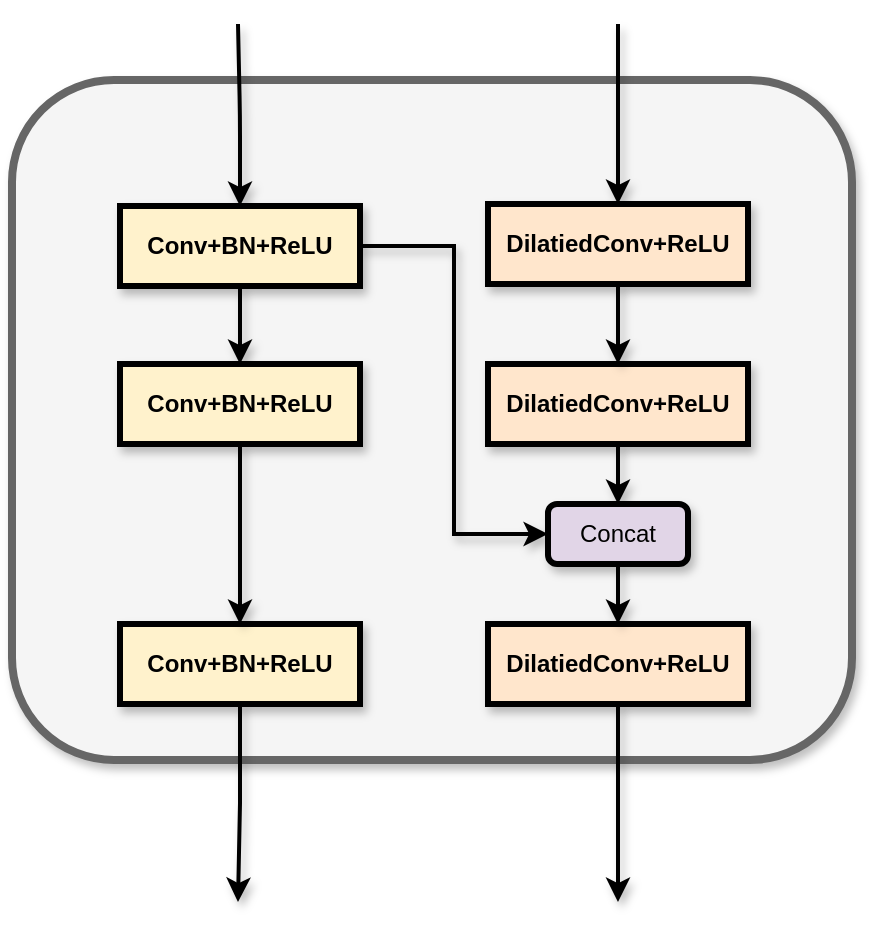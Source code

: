 <mxfile version="21.7.5" type="github">
  <diagram name="Page-1" id="aJPoleq7LqZWeyjLvSiz">
    <mxGraphModel dx="850" dy="777" grid="1" gridSize="10" guides="1" tooltips="1" connect="1" arrows="1" fold="1" page="1" pageScale="1" pageWidth="850" pageHeight="1100" math="0" shadow="0">
      <root>
        <mxCell id="0" />
        <mxCell id="1" parent="0" />
        <mxCell id="YvK7ai1feFOMZGoKvozZ-19" value="" style="rounded=1;whiteSpace=wrap;html=1;fillColor=#f5f5f5;strokeColor=#666666;strokeWidth=4;fontColor=#333333;shadow=1;" parent="1" vertex="1">
          <mxGeometry x="139" y="129" width="420" height="340" as="geometry" />
        </mxCell>
        <mxCell id="YvK7ai1feFOMZGoKvozZ-20" style="edgeStyle=orthogonalEdgeStyle;rounded=1;orthogonalLoop=1;jettySize=auto;html=1;strokeWidth=2;shadow=1;endArrow=none;endFill=0;startArrow=classic;startFill=1;" parent="1" source="YvK7ai1feFOMZGoKvozZ-24" edge="1">
          <mxGeometry relative="1" as="geometry">
            <mxPoint x="252" y="101" as="targetPoint" />
          </mxGeometry>
        </mxCell>
        <mxCell id="YvK7ai1feFOMZGoKvozZ-21" style="edgeStyle=orthogonalEdgeStyle;rounded=0;orthogonalLoop=1;jettySize=auto;html=1;entryX=0;entryY=0.5;entryDx=0;entryDy=0;strokeWidth=2;shadow=1;" parent="1" source="YvK7ai1feFOMZGoKvozZ-24" target="YvK7ai1feFOMZGoKvozZ-36" edge="1">
          <mxGeometry relative="1" as="geometry" />
        </mxCell>
        <mxCell id="YvK7ai1feFOMZGoKvozZ-22" style="edgeStyle=orthogonalEdgeStyle;rounded=0;orthogonalLoop=1;jettySize=auto;html=1;entryX=0.5;entryY=0;entryDx=0;entryDy=0;strokeWidth=2;shadow=1;" parent="1" source="YvK7ai1feFOMZGoKvozZ-24" target="YvK7ai1feFOMZGoKvozZ-38" edge="1">
          <mxGeometry relative="1" as="geometry" />
        </mxCell>
        <mxCell id="YvK7ai1feFOMZGoKvozZ-24" value="&lt;b&gt;Conv+BN+ReLU&lt;/b&gt;" style="rounded=0;whiteSpace=wrap;html=1;fillColor=#fff2cc;strokeColor=#000000;strokeWidth=3;shadow=1;" parent="1" vertex="1">
          <mxGeometry x="193" y="192" width="120" height="40" as="geometry" />
        </mxCell>
        <mxCell id="YvK7ai1feFOMZGoKvozZ-25" style="edgeStyle=orthogonalEdgeStyle;rounded=0;orthogonalLoop=1;jettySize=auto;html=1;exitX=0.5;exitY=1;exitDx=0;exitDy=0;strokeWidth=2;shadow=1;" parent="1" source="YvK7ai1feFOMZGoKvozZ-26" edge="1">
          <mxGeometry relative="1" as="geometry">
            <mxPoint x="252" y="540" as="targetPoint" />
          </mxGeometry>
        </mxCell>
        <mxCell id="YvK7ai1feFOMZGoKvozZ-26" value="&lt;b style=&quot;border-color: var(--border-color);&quot;&gt;Conv+BN+ReLU&lt;/b&gt;" style="rounded=0;whiteSpace=wrap;html=1;fillColor=#fff2cc;strokeColor=#000000;strokeWidth=3;shadow=1;" parent="1" vertex="1">
          <mxGeometry x="193" y="401" width="120" height="40" as="geometry" />
        </mxCell>
        <mxCell id="YvK7ai1feFOMZGoKvozZ-27" style="edgeStyle=orthogonalEdgeStyle;rounded=0;orthogonalLoop=1;jettySize=auto;html=1;entryX=0.5;entryY=0;entryDx=0;entryDy=0;strokeWidth=2;shadow=1;" parent="1" source="YvK7ai1feFOMZGoKvozZ-28" target="YvK7ai1feFOMZGoKvozZ-36" edge="1">
          <mxGeometry relative="1" as="geometry" />
        </mxCell>
        <mxCell id="YvK7ai1feFOMZGoKvozZ-28" value="&lt;b style=&quot;border-color: var(--border-color);&quot;&gt;DilatiedConv+ReLU&lt;/b&gt;" style="rounded=0;whiteSpace=wrap;html=1;fillColor=#ffe6cc;strokeColor=#000000;strokeWidth=3;shadow=1;" parent="1" vertex="1">
          <mxGeometry x="377" y="271" width="130" height="40" as="geometry" />
        </mxCell>
        <mxCell id="YvK7ai1feFOMZGoKvozZ-29" style="edgeStyle=orthogonalEdgeStyle;rounded=0;orthogonalLoop=1;jettySize=auto;html=1;exitX=0.5;exitY=1;exitDx=0;exitDy=0;strokeWidth=2;shadow=1;" parent="1" source="YvK7ai1feFOMZGoKvozZ-30" edge="1">
          <mxGeometry relative="1" as="geometry">
            <mxPoint x="442" y="540" as="targetPoint" />
          </mxGeometry>
        </mxCell>
        <mxCell id="YvK7ai1feFOMZGoKvozZ-30" value="&lt;b style=&quot;border-color: var(--border-color);&quot;&gt;DilatiedConv+ReLU&lt;/b&gt;" style="rounded=0;whiteSpace=wrap;html=1;fillColor=#ffe6cc;strokeColor=#000000;strokeWidth=3;shadow=1;" parent="1" vertex="1">
          <mxGeometry x="377" y="401" width="130" height="40" as="geometry" />
        </mxCell>
        <mxCell id="YvK7ai1feFOMZGoKvozZ-31" style="edgeStyle=orthogonalEdgeStyle;rounded=0;orthogonalLoop=1;jettySize=auto;html=1;entryX=0.5;entryY=0;entryDx=0;entryDy=0;strokeWidth=2;shadow=1;" parent="1" source="YvK7ai1feFOMZGoKvozZ-34" target="YvK7ai1feFOMZGoKvozZ-28" edge="1">
          <mxGeometry relative="1" as="geometry" />
        </mxCell>
        <mxCell id="YvK7ai1feFOMZGoKvozZ-32" style="rounded=0;orthogonalLoop=1;jettySize=auto;html=1;strokeWidth=2;shadow=1;startArrow=classic;startFill=1;endArrow=none;endFill=0;" parent="1" source="YvK7ai1feFOMZGoKvozZ-34" edge="1">
          <mxGeometry relative="1" as="geometry">
            <mxPoint x="442" y="101" as="targetPoint" />
          </mxGeometry>
        </mxCell>
        <mxCell id="YvK7ai1feFOMZGoKvozZ-34" value="&lt;b style=&quot;border-color: var(--border-color);&quot;&gt;DilatiedConv+ReLU&lt;/b&gt;" style="rounded=0;whiteSpace=wrap;html=1;fillColor=#ffe6cc;strokeColor=#000000;strokeWidth=3;shadow=1;" parent="1" vertex="1">
          <mxGeometry x="377" y="191" width="130" height="40" as="geometry" />
        </mxCell>
        <mxCell id="YvK7ai1feFOMZGoKvozZ-35" style="edgeStyle=orthogonalEdgeStyle;rounded=0;orthogonalLoop=1;jettySize=auto;html=1;entryX=0.5;entryY=0;entryDx=0;entryDy=0;strokeWidth=2;shadow=1;" parent="1" source="YvK7ai1feFOMZGoKvozZ-36" target="YvK7ai1feFOMZGoKvozZ-30" edge="1">
          <mxGeometry relative="1" as="geometry" />
        </mxCell>
        <mxCell id="YvK7ai1feFOMZGoKvozZ-36" value="Concat" style="rounded=1;whiteSpace=wrap;html=1;strokeWidth=3;shadow=1;fillColor=#e1d5e7;strokeColor=#000000;" parent="1" vertex="1">
          <mxGeometry x="407" y="341" width="70" height="30" as="geometry" />
        </mxCell>
        <mxCell id="YvK7ai1feFOMZGoKvozZ-37" style="edgeStyle=orthogonalEdgeStyle;rounded=0;orthogonalLoop=1;jettySize=auto;html=1;entryX=0.5;entryY=0;entryDx=0;entryDy=0;strokeWidth=2;shadow=1;" parent="1" source="YvK7ai1feFOMZGoKvozZ-38" target="YvK7ai1feFOMZGoKvozZ-26" edge="1">
          <mxGeometry relative="1" as="geometry" />
        </mxCell>
        <mxCell id="YvK7ai1feFOMZGoKvozZ-38" value="&lt;b&gt;Conv+BN+ReLU&lt;/b&gt;" style="rounded=0;whiteSpace=wrap;html=1;fillColor=#fff2cc;strokeColor=#000000;strokeWidth=3;shadow=1;" parent="1" vertex="1">
          <mxGeometry x="193" y="271" width="120" height="40" as="geometry" />
        </mxCell>
      </root>
    </mxGraphModel>
  </diagram>
</mxfile>
